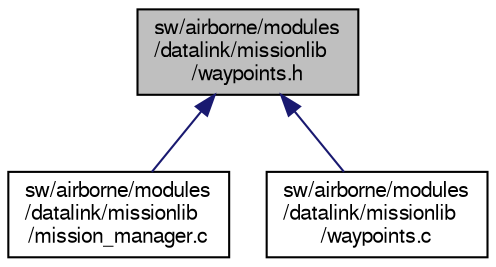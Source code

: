 digraph "sw/airborne/modules/datalink/missionlib/waypoints.h"
{
  edge [fontname="FreeSans",fontsize="10",labelfontname="FreeSans",labelfontsize="10"];
  node [fontname="FreeSans",fontsize="10",shape=record];
  Node1 [label="sw/airborne/modules\l/datalink/missionlib\l/waypoints.h",height=0.2,width=0.4,color="black", fillcolor="grey75", style="filled", fontcolor="black"];
  Node1 -> Node2 [dir="back",color="midnightblue",fontsize="10",style="solid",fontname="FreeSans"];
  Node2 [label="sw/airborne/modules\l/datalink/missionlib\l/mission_manager.c",height=0.2,width=0.4,color="black", fillcolor="white", style="filled",URL="$mission__manager_8c.html",tooltip="Common functions used within the mission library. "];
  Node1 -> Node3 [dir="back",color="midnightblue",fontsize="10",style="solid",fontname="FreeSans"];
  Node3 [label="sw/airborne/modules\l/datalink/missionlib\l/waypoints.c",height=0.2,width=0.4,color="black", fillcolor="white", style="filled",URL="$datalink_2missionlib_2waypoints_8c.html",tooltip="Improvement of the missionlib implementation of the waypoint protocol, truly global waypoints are use..."];
}
